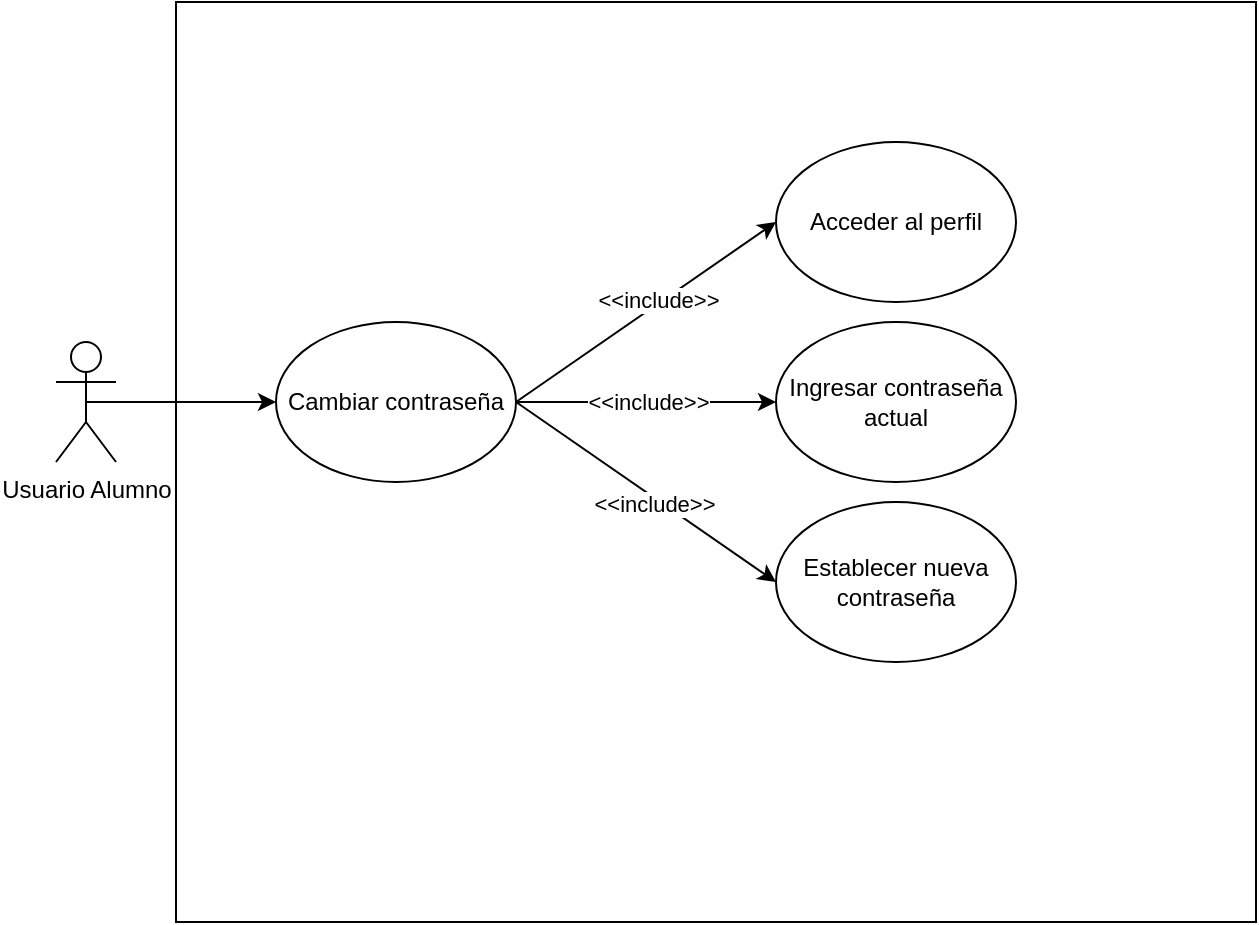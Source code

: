 <mxfile version="24.7.10">
  <diagram name="Página-1" id="NFxna9VedUCatOGisaG8">
    <mxGraphModel dx="1393" dy="788" grid="1" gridSize="10" guides="1" tooltips="1" connect="1" arrows="1" fold="1" page="1" pageScale="1" pageWidth="827" pageHeight="1169" math="0" shadow="0">
      <root>
        <mxCell id="0" />
        <mxCell id="1" parent="0" />
        <mxCell id="OXpMGopl-wAm-qDWib7c-2" value="" style="rounded=0;whiteSpace=wrap;html=1;" vertex="1" parent="1">
          <mxGeometry x="150" y="60" width="540" height="460" as="geometry" />
        </mxCell>
        <mxCell id="OXpMGopl-wAm-qDWib7c-4" style="edgeStyle=orthogonalEdgeStyle;rounded=0;orthogonalLoop=1;jettySize=auto;html=1;exitX=0.5;exitY=0.5;exitDx=0;exitDy=0;exitPerimeter=0;entryX=0;entryY=0.5;entryDx=0;entryDy=0;" edge="1" parent="1" source="OXpMGopl-wAm-qDWib7c-1" target="OXpMGopl-wAm-qDWib7c-3">
          <mxGeometry relative="1" as="geometry" />
        </mxCell>
        <mxCell id="OXpMGopl-wAm-qDWib7c-1" value="Usuario Alumno" style="shape=umlActor;verticalLabelPosition=bottom;verticalAlign=top;html=1;outlineConnect=0;" vertex="1" parent="1">
          <mxGeometry x="90" y="230" width="30" height="60" as="geometry" />
        </mxCell>
        <mxCell id="OXpMGopl-wAm-qDWib7c-8" style="rounded=0;orthogonalLoop=1;jettySize=auto;html=1;exitX=1;exitY=0.5;exitDx=0;exitDy=0;entryX=0;entryY=0.5;entryDx=0;entryDy=0;" edge="1" parent="1" source="OXpMGopl-wAm-qDWib7c-3" target="OXpMGopl-wAm-qDWib7c-7">
          <mxGeometry relative="1" as="geometry" />
        </mxCell>
        <mxCell id="OXpMGopl-wAm-qDWib7c-11" value="&amp;lt;&amp;lt;include&amp;gt;&amp;gt;" style="edgeLabel;html=1;align=center;verticalAlign=middle;resizable=0;points=[];" vertex="1" connectable="0" parent="OXpMGopl-wAm-qDWib7c-8">
          <mxGeometry x="0.113" y="2" relative="1" as="geometry">
            <mxPoint as="offset" />
          </mxGeometry>
        </mxCell>
        <mxCell id="OXpMGopl-wAm-qDWib7c-9" style="edgeStyle=orthogonalEdgeStyle;rounded=0;orthogonalLoop=1;jettySize=auto;html=1;exitX=1;exitY=0.5;exitDx=0;exitDy=0;entryX=0;entryY=0.5;entryDx=0;entryDy=0;" edge="1" parent="1" source="OXpMGopl-wAm-qDWib7c-3" target="OXpMGopl-wAm-qDWib7c-6">
          <mxGeometry relative="1" as="geometry" />
        </mxCell>
        <mxCell id="OXpMGopl-wAm-qDWib7c-12" value="&amp;lt;&amp;lt;include&amp;gt;&amp;gt;" style="edgeLabel;html=1;align=center;verticalAlign=middle;resizable=0;points=[];" vertex="1" connectable="0" parent="OXpMGopl-wAm-qDWib7c-9">
          <mxGeometry x="0.015" relative="1" as="geometry">
            <mxPoint as="offset" />
          </mxGeometry>
        </mxCell>
        <mxCell id="OXpMGopl-wAm-qDWib7c-10" style="rounded=0;orthogonalLoop=1;jettySize=auto;html=1;exitX=1;exitY=0.5;exitDx=0;exitDy=0;entryX=0;entryY=0.5;entryDx=0;entryDy=0;" edge="1" parent="1" source="OXpMGopl-wAm-qDWib7c-3" target="OXpMGopl-wAm-qDWib7c-5">
          <mxGeometry relative="1" as="geometry" />
        </mxCell>
        <mxCell id="OXpMGopl-wAm-qDWib7c-13" value="&amp;lt;&amp;lt;include&amp;gt;&amp;gt;" style="edgeLabel;html=1;align=center;verticalAlign=middle;resizable=0;points=[];" vertex="1" connectable="0" parent="OXpMGopl-wAm-qDWib7c-10">
          <mxGeometry x="0.067" y="-2" relative="1" as="geometry">
            <mxPoint y="1" as="offset" />
          </mxGeometry>
        </mxCell>
        <mxCell id="OXpMGopl-wAm-qDWib7c-3" value="Cambiar contraseña" style="ellipse;whiteSpace=wrap;html=1;" vertex="1" parent="1">
          <mxGeometry x="200" y="220" width="120" height="80" as="geometry" />
        </mxCell>
        <mxCell id="OXpMGopl-wAm-qDWib7c-5" value="Establecer nueva contraseña" style="ellipse;whiteSpace=wrap;html=1;" vertex="1" parent="1">
          <mxGeometry x="450" y="310" width="120" height="80" as="geometry" />
        </mxCell>
        <mxCell id="OXpMGopl-wAm-qDWib7c-6" value="Ingresar contraseña actual" style="ellipse;whiteSpace=wrap;html=1;" vertex="1" parent="1">
          <mxGeometry x="450" y="220" width="120" height="80" as="geometry" />
        </mxCell>
        <mxCell id="OXpMGopl-wAm-qDWib7c-7" value="Acceder al perfil" style="ellipse;whiteSpace=wrap;html=1;" vertex="1" parent="1">
          <mxGeometry x="450" y="130" width="120" height="80" as="geometry" />
        </mxCell>
      </root>
    </mxGraphModel>
  </diagram>
</mxfile>
